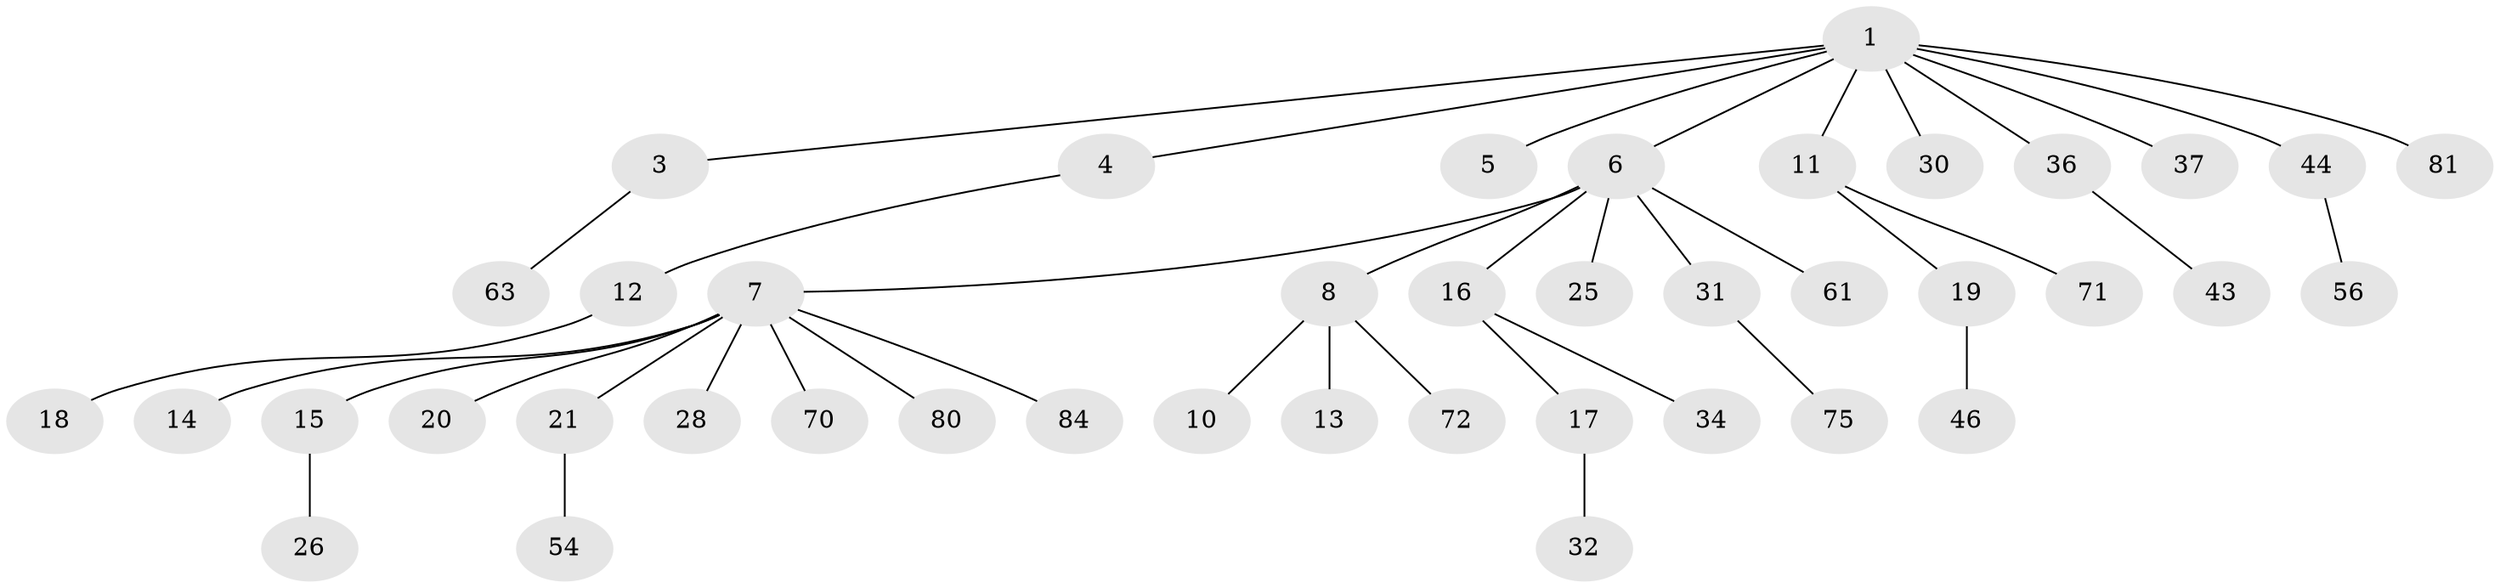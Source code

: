 // original degree distribution, {8: 0.011764705882352941, 4: 0.047058823529411764, 2: 0.2823529411764706, 1: 0.49411764705882355, 7: 0.023529411764705882, 5: 0.023529411764705882, 3: 0.11764705882352941}
// Generated by graph-tools (version 1.1) at 2025/15/03/09/25 04:15:37]
// undirected, 42 vertices, 41 edges
graph export_dot {
graph [start="1"]
  node [color=gray90,style=filled];
  1 [super="+2+24+33"];
  3;
  4;
  5;
  6;
  7 [super="+41+9"];
  8;
  10;
  11 [super="+53+76+51"];
  12;
  13 [super="+50"];
  14 [super="+22+49"];
  15 [super="+59+64"];
  16 [super="+27"];
  17 [super="+29"];
  18 [super="+47"];
  19;
  20 [super="+79"];
  21 [super="+40"];
  25;
  26;
  28 [super="+82"];
  30 [super="+74+45"];
  31;
  32;
  34;
  36 [super="+42"];
  37;
  43 [super="+57"];
  44;
  46 [super="+52+48"];
  54;
  56;
  61 [super="+67"];
  63;
  70;
  71;
  72;
  75;
  80 [super="+85"];
  81;
  84;
  1 -- 4;
  1 -- 6;
  1 -- 36;
  1 -- 44;
  1 -- 81;
  1 -- 3;
  1 -- 11;
  1 -- 5;
  1 -- 37;
  1 -- 30;
  3 -- 63;
  4 -- 12;
  6 -- 7;
  6 -- 8;
  6 -- 16;
  6 -- 25;
  6 -- 31;
  6 -- 61;
  7 -- 15;
  7 -- 20;
  7 -- 80;
  7 -- 84;
  7 -- 21;
  7 -- 70;
  7 -- 28;
  7 -- 14;
  8 -- 10;
  8 -- 13;
  8 -- 72;
  11 -- 19;
  11 -- 71;
  12 -- 18;
  15 -- 26;
  16 -- 17;
  16 -- 34;
  17 -- 32;
  19 -- 46;
  21 -- 54;
  31 -- 75;
  36 -- 43;
  44 -- 56;
}
